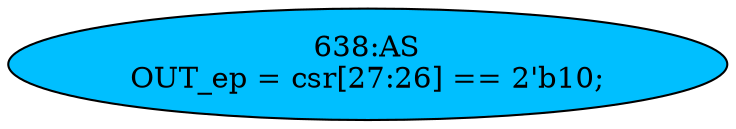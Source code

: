 strict digraph "" {
	node [label="\N"];
	"638:AS"	 [ast="<pyverilog.vparser.ast.Assign object at 0x7fae5e2255d0>",
		def_var="['OUT_ep']",
		fillcolor=deepskyblue,
		label="638:AS
OUT_ep = csr[27:26] == 2'b10;",
		statements="[]",
		style=filled,
		typ=Assign,
		use_var="['csr']"];
}
